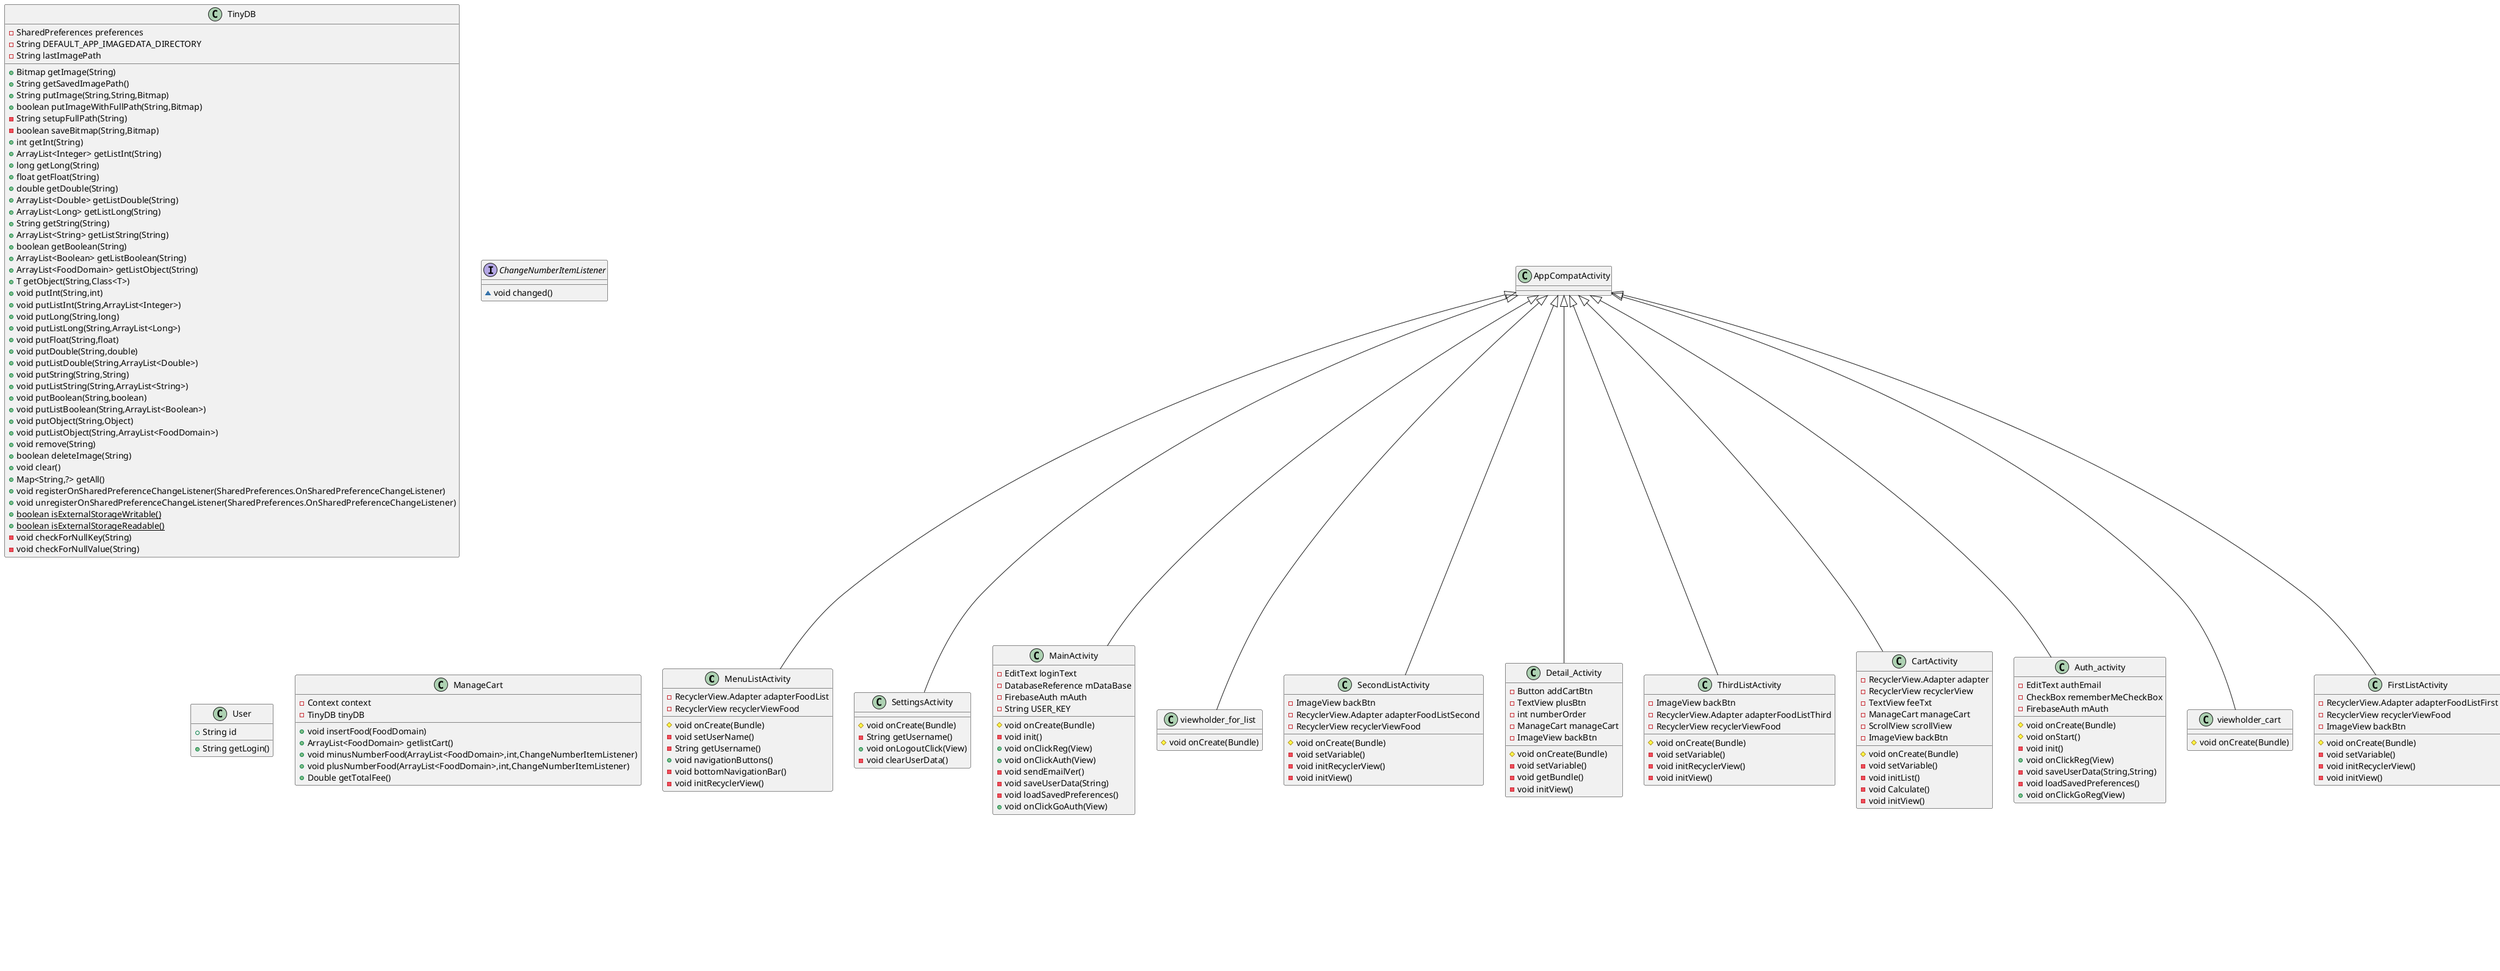 @startuml
class MenuListActivity {
- RecyclerView.Adapter adapterFoodList
- RecyclerView recyclerViewFood
# void onCreate(Bundle)
- void setUserName()
- String getUsername()
+ void navigationButtons()
- void bottomNavigationBar()
- void initRecyclerView()
}
class CartListAdapter {
~ ArrayList<FoodDomain> listFoodSelected
- ManageCart manageCart
~ ChangeNumberItemListener changeNumberItemListener
+ ViewHolder onCreateViewHolder(ViewGroup,int)
+ void onBindViewHolder(ViewHolder,int)
+ int getItemCount()
}
class CartListAdapter$ViewHolder {
~ TextView title
~ ImageView pic
~ TextView totalEachItem
}
class TinyDB {
- SharedPreferences preferences
- String DEFAULT_APP_IMAGEDATA_DIRECTORY
- String lastImagePath
+ Bitmap getImage(String)
+ String getSavedImagePath()
+ String putImage(String,String,Bitmap)
+ boolean putImageWithFullPath(String,Bitmap)
- String setupFullPath(String)
- boolean saveBitmap(String,Bitmap)
+ int getInt(String)
+ ArrayList<Integer> getListInt(String)
+ long getLong(String)
+ float getFloat(String)
+ double getDouble(String)
+ ArrayList<Double> getListDouble(String)
+ ArrayList<Long> getListLong(String)
+ String getString(String)
+ ArrayList<String> getListString(String)
+ boolean getBoolean(String)
+ ArrayList<Boolean> getListBoolean(String)
+ ArrayList<FoodDomain> getListObject(String)
+ T getObject(String,Class<T>)
+ void putInt(String,int)
+ void putListInt(String,ArrayList<Integer>)
+ void putLong(String,long)
+ void putListLong(String,ArrayList<Long>)
+ void putFloat(String,float)
+ void putDouble(String,double)
+ void putListDouble(String,ArrayList<Double>)
+ void putString(String,String)
+ void putListString(String,ArrayList<String>)
+ void putBoolean(String,boolean)
+ void putListBoolean(String,ArrayList<Boolean>)
+ void putObject(String,Object)
+ void putListObject(String,ArrayList<FoodDomain>)
+ void remove(String)
+ boolean deleteImage(String)
+ void clear()
+ Map<String,?> getAll()
+ void registerOnSharedPreferenceChangeListener(SharedPreferences.OnSharedPreferenceChangeListener)
+ void unregisterOnSharedPreferenceChangeListener(SharedPreferences.OnSharedPreferenceChangeListener)
+ {static} boolean isExternalStorageWritable()
+ {static} boolean isExternalStorageReadable()
- void checkForNullKey(String)
- void checkForNullValue(String)
}
class SettingsActivity {
# void onCreate(Bundle)
- String getUsername()
+ void onLogoutClick(View)
- void clearUserData()
}
interface ChangeNumberItemListener {
~ void changed()
}
class MainActivity {
- EditText loginText
- DatabaseReference mDataBase
- FirebaseAuth mAuth
- String USER_KEY
# void onCreate(Bundle)
- void init()
+ void onClickReg(View)
+ void onClickAuth(View)
- void sendEmailVer()
- void saveUserData(String)
- void loadSavedPreferences()
+ void onClickGoAuth(View)
}
class User {
+ String id
+ String getLogin()
}
class FoodListAdapter {
~ ArrayList<FoodDomain> items
~ Context context
+ FoodListAdapter.ViewHolder onCreateViewHolder(ViewGroup,int)
+ void onBindViewHolder(FoodListAdapter.ViewHolder,int)
+ int getItemCount()
}
class FoodListAdapter$ViewHolder {
~ TextView titleText
~ ImageView pic
}
class viewholder_for_list {
# void onCreate(Bundle)
}
class ManageCart {
- Context context
- TinyDB tinyDB
+ void insertFood(FoodDomain)
+ ArrayList<FoodDomain> getlistCart()
+ void minusNumberFood(ArrayList<FoodDomain>,int,ChangeNumberItemListener)
+ void plusNumberFood(ArrayList<FoodDomain>,int,ChangeNumberItemListener)
+ Double getTotalFee()
}
class SecondListActivity {
- ImageView backBtn
- RecyclerView.Adapter adapterFoodListSecond
- RecyclerView recyclerViewFood
# void onCreate(Bundle)
- void setVariable()
- void initRecyclerView()
- void initView()
}
class ButtonsListAdapter {
~ ArrayList<FoodDomain> itemsGraphic
~ Context context
+ ButtonsListAdapter.ViewHolder onCreateViewHolder(ViewGroup,int)
+ void onBindViewHolder(ButtonsListAdapter.ViewHolder,int)
+ int getItemCount()
}
class ButtonsListAdapter$ViewHolder {
~ TextView titleFirst
~ ImageView picFirst
}
class Detail_Activity {
- Button addCartBtn
- TextView plusBtn
- int numberOrder
- ManageCart manageCart
- ImageView backBtn
# void onCreate(Bundle)
- void setVariable()
- void getBundle()
- void initView()
}
class activity_viewholder_for_list {
# void onCreate(Bundle)
}
class ThirdListActivity {
- ImageView backBtn
- RecyclerView.Adapter adapterFoodListThird
- RecyclerView recyclerViewFood
# void onCreate(Bundle)
- void setVariable()
- void initRecyclerView()
- void initView()
}
class CartActivity {
- RecyclerView.Adapter adapter
- RecyclerView recyclerView
- TextView feeTxt
- ManageCart manageCart
- ScrollView scrollView
- ImageView backBtn
# void onCreate(Bundle)
- void setVariable()
- void initList()
- void Calculate()
- void initView()
}
class Auth_activity {
- EditText authEmail
- CheckBox rememberMeCheckBox
- FirebaseAuth mAuth
# void onCreate(Bundle)
# void onStart()
- void init()
+ void onClickReg(View)
- void saveUserData(String,String)
- void loadSavedPreferences()
+ void onClickGoReg(View)
}
class viewholder_cart {
# void onCreate(Bundle)
}
class FoodDomain {
- String title
- String description
- String pic
- double price
- int time
- int energy
- int numberinCart
+ String getTitle()
+ void setTitle(String)
+ String getDescription()
+ void setDescription(String)
+ String getPicUrl()
+ void setPicUrl(String)
+ double getPrice()
+ void setPrice(double)
+ int getTime()
+ void setTime(int)
+ int getEnergy()
+ void setEnergy(int)
+ int getNumberinCart()
+ void setNumberinCart(int)
}
class FirstListActivity {
- RecyclerView.Adapter adapterFoodListFirst
- RecyclerView recyclerViewFood
- ImageView backBtn
# void onCreate(Bundle)
- void setVariable()
- void initRecyclerView()
- void initView()
}


AppCompatActivity <|-- MenuListActivity
Adapter <|-- CartListAdapter
CartListAdapter +.. CartListAdapter$ViewHolder
ViewHolder <|-- CartListAdapter$ViewHolder
AppCompatActivity <|-- SettingsActivity
AppCompatActivity <|-- MainActivity
Adapter <|-- FoodListAdapter
FoodListAdapter +.. FoodListAdapter$ViewHolder
ViewHolder <|-- FoodListAdapter$ViewHolder
AppCompatActivity <|-- viewholder_for_list
AppCompatActivity <|-- SecondListActivity
Adapter <|-- ButtonsListAdapter
ButtonsListAdapter +.. ButtonsListAdapter$ViewHolder
ViewHolder <|-- ButtonsListAdapter$ViewHolder
AppCompatActivity <|-- Detail_Activity
Activity <|-- activity_viewholder_for_list
AppCompatActivity <|-- ThirdListActivity
AppCompatActivity <|-- CartActivity
AppCompatActivity <|-- Auth_activity
AppCompatActivity <|-- viewholder_cart
Serializable <|.. FoodDomain
AppCompatActivity <|-- FirstListActivity
@enduml